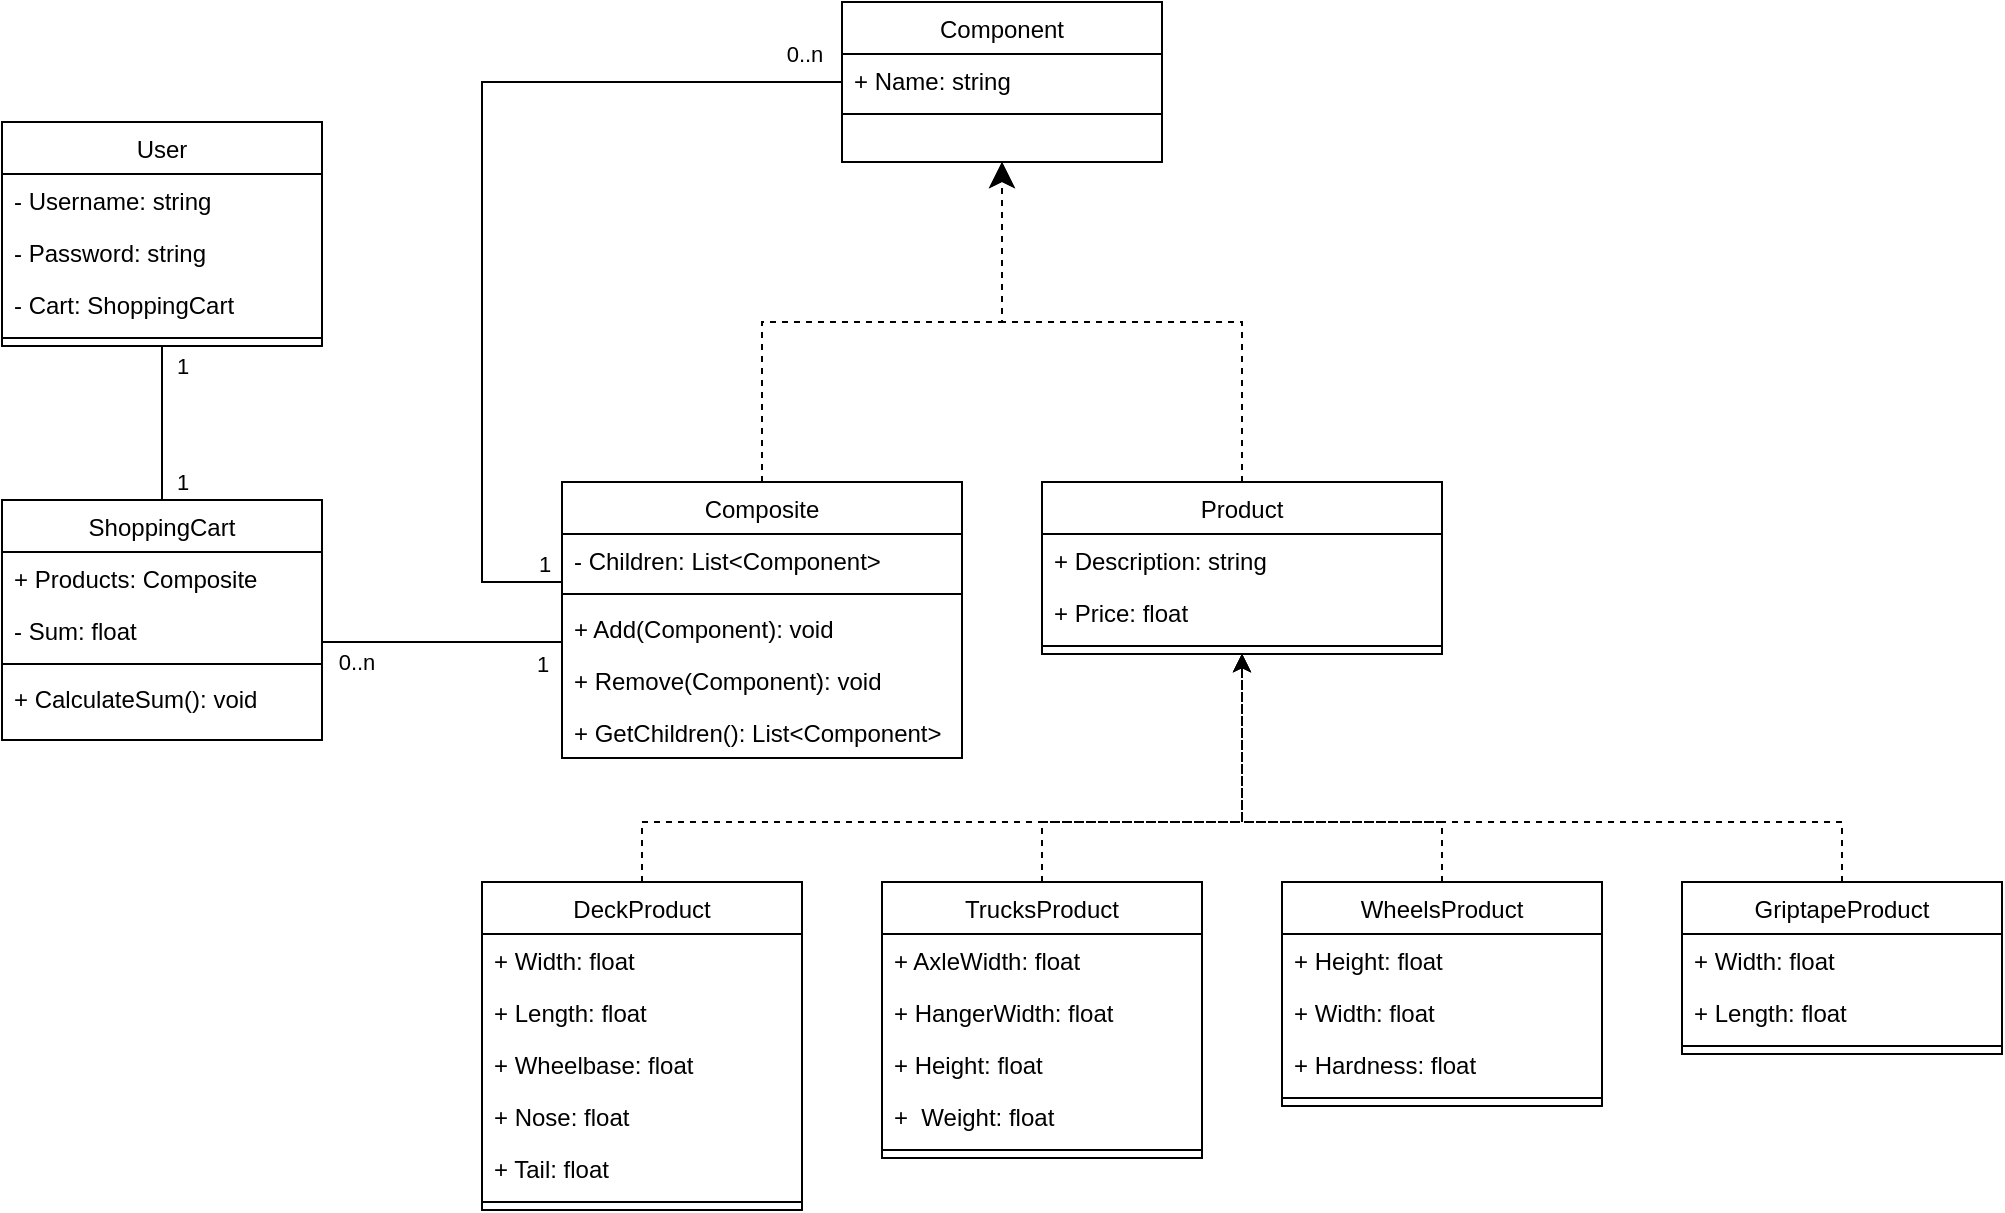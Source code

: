 <mxfile version="17.2.4" type="device"><diagram id="C5RBs43oDa-KdzZeNtuy" name="Page-1"><mxGraphModel dx="2557" dy="1068" grid="1" gridSize="10" guides="1" tooltips="1" connect="1" arrows="1" fold="1" page="1" pageScale="1" pageWidth="827" pageHeight="1169" math="0" shadow="0"><root><mxCell id="WIyWlLk6GJQsqaUBKTNV-0"/><mxCell id="WIyWlLk6GJQsqaUBKTNV-1" parent="WIyWlLk6GJQsqaUBKTNV-0"/><mxCell id="zkfFHV4jXpPFQw0GAbJ--0" value="Component" style="swimlane;fontStyle=0;align=center;verticalAlign=top;childLayout=stackLayout;horizontal=1;startSize=26;horizontalStack=0;resizeParent=1;resizeLast=0;collapsible=1;marginBottom=0;rounded=0;shadow=0;strokeWidth=1;" parent="WIyWlLk6GJQsqaUBKTNV-1" vertex="1"><mxGeometry x="220" y="120" width="160" height="80" as="geometry"><mxRectangle x="230" y="140" width="160" height="26" as="alternateBounds"/></mxGeometry></mxCell><mxCell id="zkfFHV4jXpPFQw0GAbJ--1" value="+ Name: string" style="text;align=left;verticalAlign=top;spacingLeft=4;spacingRight=4;overflow=hidden;rotatable=0;points=[[0,0.5],[1,0.5]];portConstraint=eastwest;" parent="zkfFHV4jXpPFQw0GAbJ--0" vertex="1"><mxGeometry y="26" width="160" height="26" as="geometry"/></mxCell><mxCell id="zkfFHV4jXpPFQw0GAbJ--4" value="" style="line;html=1;strokeWidth=1;align=left;verticalAlign=middle;spacingTop=-1;spacingLeft=3;spacingRight=3;rotatable=0;labelPosition=right;points=[];portConstraint=eastwest;" parent="zkfFHV4jXpPFQw0GAbJ--0" vertex="1"><mxGeometry y="52" width="160" height="8" as="geometry"/></mxCell><mxCell id="CbaNqiXMx_ZMn4IM96SP-46" style="edgeStyle=orthogonalEdgeStyle;rounded=0;orthogonalLoop=1;jettySize=auto;html=1;endArrow=none;endFill=0;startArrow=none;startFill=0;" edge="1" parent="WIyWlLk6GJQsqaUBKTNV-1" source="zkfFHV4jXpPFQw0GAbJ--6" target="zkfFHV4jXpPFQw0GAbJ--0"><mxGeometry relative="1" as="geometry"><Array as="points"><mxPoint x="40" y="410"/><mxPoint x="40" y="160"/></Array></mxGeometry></mxCell><mxCell id="CbaNqiXMx_ZMn4IM96SP-47" value="0..n" style="edgeLabel;html=1;align=center;verticalAlign=middle;resizable=0;points=[];" vertex="1" connectable="0" parent="CbaNqiXMx_ZMn4IM96SP-46"><mxGeometry x="0.915" y="3" relative="1" as="geometry"><mxPoint x="1" y="-11" as="offset"/></mxGeometry></mxCell><mxCell id="CbaNqiXMx_ZMn4IM96SP-48" value="1" style="edgeLabel;html=1;align=center;verticalAlign=middle;resizable=0;points=[];" vertex="1" connectable="0" parent="CbaNqiXMx_ZMn4IM96SP-46"><mxGeometry x="-0.873" y="2" relative="1" as="geometry"><mxPoint x="21" y="-11" as="offset"/></mxGeometry></mxCell><mxCell id="zkfFHV4jXpPFQw0GAbJ--6" value="Composite" style="swimlane;fontStyle=0;align=center;verticalAlign=top;childLayout=stackLayout;horizontal=1;startSize=26;horizontalStack=0;resizeParent=1;resizeLast=0;collapsible=1;marginBottom=0;rounded=0;shadow=0;strokeWidth=1;" parent="WIyWlLk6GJQsqaUBKTNV-1" vertex="1"><mxGeometry x="80" y="360" width="200" height="138" as="geometry"><mxRectangle x="130" y="380" width="160" height="26" as="alternateBounds"/></mxGeometry></mxCell><mxCell id="zkfFHV4jXpPFQw0GAbJ--7" value="- Children: List&lt;Component&gt;" style="text;align=left;verticalAlign=top;spacingLeft=4;spacingRight=4;overflow=hidden;rotatable=0;points=[[0,0.5],[1,0.5]];portConstraint=eastwest;" parent="zkfFHV4jXpPFQw0GAbJ--6" vertex="1"><mxGeometry y="26" width="200" height="26" as="geometry"/></mxCell><mxCell id="zkfFHV4jXpPFQw0GAbJ--9" value="" style="line;html=1;strokeWidth=1;align=left;verticalAlign=middle;spacingTop=-1;spacingLeft=3;spacingRight=3;rotatable=0;labelPosition=right;points=[];portConstraint=eastwest;" parent="zkfFHV4jXpPFQw0GAbJ--6" vertex="1"><mxGeometry y="52" width="200" height="8" as="geometry"/></mxCell><mxCell id="zkfFHV4jXpPFQw0GAbJ--10" value="+ Add(Component): void" style="text;align=left;verticalAlign=top;spacingLeft=4;spacingRight=4;overflow=hidden;rotatable=0;points=[[0,0.5],[1,0.5]];portConstraint=eastwest;fontStyle=0" parent="zkfFHV4jXpPFQw0GAbJ--6" vertex="1"><mxGeometry y="60" width="200" height="26" as="geometry"/></mxCell><mxCell id="zkfFHV4jXpPFQw0GAbJ--11" value="+ Remove(Component): void" style="text;align=left;verticalAlign=top;spacingLeft=4;spacingRight=4;overflow=hidden;rotatable=0;points=[[0,0.5],[1,0.5]];portConstraint=eastwest;" parent="zkfFHV4jXpPFQw0GAbJ--6" vertex="1"><mxGeometry y="86" width="200" height="26" as="geometry"/></mxCell><mxCell id="CbaNqiXMx_ZMn4IM96SP-0" value="+ GetChildren(): List&lt;Component&gt;" style="text;align=left;verticalAlign=top;spacingLeft=4;spacingRight=4;overflow=hidden;rotatable=0;points=[[0,0.5],[1,0.5]];portConstraint=eastwest;" vertex="1" parent="zkfFHV4jXpPFQw0GAbJ--6"><mxGeometry y="112" width="200" height="26" as="geometry"/></mxCell><mxCell id="zkfFHV4jXpPFQw0GAbJ--12" value="" style="endArrow=classic;endSize=10;endFill=1;shadow=0;strokeWidth=1;rounded=0;edgeStyle=elbowEdgeStyle;elbow=vertical;dashed=1;" parent="WIyWlLk6GJQsqaUBKTNV-1" source="zkfFHV4jXpPFQw0GAbJ--6" target="zkfFHV4jXpPFQw0GAbJ--0" edge="1"><mxGeometry width="160" relative="1" as="geometry"><mxPoint x="200" y="203" as="sourcePoint"/><mxPoint x="200" y="203" as="targetPoint"/></mxGeometry></mxCell><mxCell id="zkfFHV4jXpPFQw0GAbJ--16" value="" style="endArrow=classic;endSize=10;endFill=1;shadow=0;strokeWidth=1;rounded=0;edgeStyle=elbowEdgeStyle;elbow=vertical;dashed=1;exitX=0.5;exitY=0;exitDx=0;exitDy=0;" parent="WIyWlLk6GJQsqaUBKTNV-1" source="CbaNqiXMx_ZMn4IM96SP-3" target="zkfFHV4jXpPFQw0GAbJ--0" edge="1"><mxGeometry width="160" relative="1" as="geometry"><mxPoint x="410" y="360" as="sourcePoint"/><mxPoint x="310" y="271" as="targetPoint"/></mxGeometry></mxCell><mxCell id="CbaNqiXMx_ZMn4IM96SP-50" style="edgeStyle=orthogonalEdgeStyle;rounded=0;orthogonalLoop=1;jettySize=auto;html=1;startArrow=none;startFill=0;endArrow=none;endFill=0;" edge="1" parent="WIyWlLk6GJQsqaUBKTNV-1" source="zkfFHV4jXpPFQw0GAbJ--17" target="zkfFHV4jXpPFQw0GAbJ--6"><mxGeometry relative="1" as="geometry"><Array as="points"><mxPoint x="20" y="440"/><mxPoint x="20" y="440"/></Array></mxGeometry></mxCell><mxCell id="CbaNqiXMx_ZMn4IM96SP-51" value="1" style="edgeLabel;html=1;align=center;verticalAlign=middle;resizable=0;points=[];" vertex="1" connectable="0" parent="CbaNqiXMx_ZMn4IM96SP-50"><mxGeometry x="0.704" y="-1" relative="1" as="geometry"><mxPoint x="8" y="10" as="offset"/></mxGeometry></mxCell><mxCell id="CbaNqiXMx_ZMn4IM96SP-52" value="0..n" style="edgeLabel;html=1;align=center;verticalAlign=middle;resizable=0;points=[];" vertex="1" connectable="0" parent="CbaNqiXMx_ZMn4IM96SP-50"><mxGeometry x="-0.724" y="-1" relative="1" as="geometry"><mxPoint y="9" as="offset"/></mxGeometry></mxCell><mxCell id="zkfFHV4jXpPFQw0GAbJ--17" value="ShoppingCart" style="swimlane;fontStyle=0;align=center;verticalAlign=top;childLayout=stackLayout;horizontal=1;startSize=26;horizontalStack=0;resizeParent=1;resizeLast=0;collapsible=1;marginBottom=0;rounded=0;shadow=0;strokeWidth=1;" parent="WIyWlLk6GJQsqaUBKTNV-1" vertex="1"><mxGeometry x="-200" y="369" width="160" height="120" as="geometry"><mxRectangle x="550" y="140" width="160" height="26" as="alternateBounds"/></mxGeometry></mxCell><mxCell id="zkfFHV4jXpPFQw0GAbJ--18" value="+ Products: Composite" style="text;align=left;verticalAlign=top;spacingLeft=4;spacingRight=4;overflow=hidden;rotatable=0;points=[[0,0.5],[1,0.5]];portConstraint=eastwest;" parent="zkfFHV4jXpPFQw0GAbJ--17" vertex="1"><mxGeometry y="26" width="160" height="26" as="geometry"/></mxCell><mxCell id="CbaNqiXMx_ZMn4IM96SP-49" value="- Sum: float" style="text;align=left;verticalAlign=top;spacingLeft=4;spacingRight=4;overflow=hidden;rotatable=0;points=[[0,0.5],[1,0.5]];portConstraint=eastwest;" vertex="1" parent="zkfFHV4jXpPFQw0GAbJ--17"><mxGeometry y="52" width="160" height="26" as="geometry"/></mxCell><mxCell id="zkfFHV4jXpPFQw0GAbJ--23" value="" style="line;html=1;strokeWidth=1;align=left;verticalAlign=middle;spacingTop=-1;spacingLeft=3;spacingRight=3;rotatable=0;labelPosition=right;points=[];portConstraint=eastwest;" parent="zkfFHV4jXpPFQw0GAbJ--17" vertex="1"><mxGeometry y="78" width="160" height="8" as="geometry"/></mxCell><mxCell id="zkfFHV4jXpPFQw0GAbJ--24" value="+ CalculateSum(): void" style="text;align=left;verticalAlign=top;spacingLeft=4;spacingRight=4;overflow=hidden;rotatable=0;points=[[0,0.5],[1,0.5]];portConstraint=eastwest;" parent="zkfFHV4jXpPFQw0GAbJ--17" vertex="1"><mxGeometry y="86" width="160" height="26" as="geometry"/></mxCell><mxCell id="CbaNqiXMx_ZMn4IM96SP-3" value="Product" style="swimlane;fontStyle=0;align=center;verticalAlign=top;childLayout=stackLayout;horizontal=1;startSize=26;horizontalStack=0;resizeParent=1;resizeLast=0;collapsible=1;marginBottom=0;rounded=0;shadow=0;strokeWidth=1;" vertex="1" parent="WIyWlLk6GJQsqaUBKTNV-1"><mxGeometry x="320" y="360" width="200" height="86" as="geometry"><mxRectangle x="130" y="380" width="160" height="26" as="alternateBounds"/></mxGeometry></mxCell><mxCell id="CbaNqiXMx_ZMn4IM96SP-11" value="+ Description: string" style="text;align=left;verticalAlign=top;spacingLeft=4;spacingRight=4;overflow=hidden;rotatable=0;points=[[0,0.5],[1,0.5]];portConstraint=eastwest;" vertex="1" parent="CbaNqiXMx_ZMn4IM96SP-3"><mxGeometry y="26" width="200" height="26" as="geometry"/></mxCell><mxCell id="CbaNqiXMx_ZMn4IM96SP-4" value="+ Price: float" style="text;align=left;verticalAlign=top;spacingLeft=4;spacingRight=4;overflow=hidden;rotatable=0;points=[[0,0.5],[1,0.5]];portConstraint=eastwest;" vertex="1" parent="CbaNqiXMx_ZMn4IM96SP-3"><mxGeometry y="52" width="200" height="26" as="geometry"/></mxCell><mxCell id="CbaNqiXMx_ZMn4IM96SP-5" value="" style="line;html=1;strokeWidth=1;align=left;verticalAlign=middle;spacingTop=-1;spacingLeft=3;spacingRight=3;rotatable=0;labelPosition=right;points=[];portConstraint=eastwest;" vertex="1" parent="CbaNqiXMx_ZMn4IM96SP-3"><mxGeometry y="78" width="200" height="8" as="geometry"/></mxCell><mxCell id="CbaNqiXMx_ZMn4IM96SP-42" style="edgeStyle=orthogonalEdgeStyle;rounded=0;orthogonalLoop=1;jettySize=auto;html=1;dashed=1;endArrow=classic;endFill=1;" edge="1" parent="WIyWlLk6GJQsqaUBKTNV-1" source="CbaNqiXMx_ZMn4IM96SP-13" target="CbaNqiXMx_ZMn4IM96SP-3"><mxGeometry relative="1" as="geometry"><Array as="points"><mxPoint x="120" y="530"/><mxPoint x="420" y="530"/></Array></mxGeometry></mxCell><mxCell id="CbaNqiXMx_ZMn4IM96SP-13" value="DeckProduct" style="swimlane;fontStyle=0;align=center;verticalAlign=top;childLayout=stackLayout;horizontal=1;startSize=26;horizontalStack=0;resizeParent=1;resizeLast=0;collapsible=1;marginBottom=0;rounded=0;shadow=0;strokeWidth=1;" vertex="1" parent="WIyWlLk6GJQsqaUBKTNV-1"><mxGeometry x="40" y="560" width="160" height="164" as="geometry"><mxRectangle x="130" y="380" width="160" height="26" as="alternateBounds"/></mxGeometry></mxCell><mxCell id="CbaNqiXMx_ZMn4IM96SP-14" value="+ Width: float" style="text;align=left;verticalAlign=top;spacingLeft=4;spacingRight=4;overflow=hidden;rotatable=0;points=[[0,0.5],[1,0.5]];portConstraint=eastwest;" vertex="1" parent="CbaNqiXMx_ZMn4IM96SP-13"><mxGeometry y="26" width="160" height="26" as="geometry"/></mxCell><mxCell id="CbaNqiXMx_ZMn4IM96SP-15" value="+ Length: float" style="text;align=left;verticalAlign=top;spacingLeft=4;spacingRight=4;overflow=hidden;rotatable=0;points=[[0,0.5],[1,0.5]];portConstraint=eastwest;" vertex="1" parent="CbaNqiXMx_ZMn4IM96SP-13"><mxGeometry y="52" width="160" height="26" as="geometry"/></mxCell><mxCell id="CbaNqiXMx_ZMn4IM96SP-19" value="+ Wheelbase: float" style="text;align=left;verticalAlign=top;spacingLeft=4;spacingRight=4;overflow=hidden;rotatable=0;points=[[0,0.5],[1,0.5]];portConstraint=eastwest;" vertex="1" parent="CbaNqiXMx_ZMn4IM96SP-13"><mxGeometry y="78" width="160" height="26" as="geometry"/></mxCell><mxCell id="CbaNqiXMx_ZMn4IM96SP-18" value="+ Nose: float" style="text;align=left;verticalAlign=top;spacingLeft=4;spacingRight=4;overflow=hidden;rotatable=0;points=[[0,0.5],[1,0.5]];portConstraint=eastwest;" vertex="1" parent="CbaNqiXMx_ZMn4IM96SP-13"><mxGeometry y="104" width="160" height="26" as="geometry"/></mxCell><mxCell id="CbaNqiXMx_ZMn4IM96SP-17" value="+ Tail: float" style="text;align=left;verticalAlign=top;spacingLeft=4;spacingRight=4;overflow=hidden;rotatable=0;points=[[0,0.5],[1,0.5]];portConstraint=eastwest;" vertex="1" parent="CbaNqiXMx_ZMn4IM96SP-13"><mxGeometry y="130" width="160" height="26" as="geometry"/></mxCell><mxCell id="CbaNqiXMx_ZMn4IM96SP-16" value="" style="line;html=1;strokeWidth=1;align=left;verticalAlign=middle;spacingTop=-1;spacingLeft=3;spacingRight=3;rotatable=0;labelPosition=right;points=[];portConstraint=eastwest;" vertex="1" parent="CbaNqiXMx_ZMn4IM96SP-13"><mxGeometry y="156" width="160" height="8" as="geometry"/></mxCell><mxCell id="CbaNqiXMx_ZMn4IM96SP-43" style="edgeStyle=orthogonalEdgeStyle;rounded=0;orthogonalLoop=1;jettySize=auto;html=1;dashed=1;endArrow=classic;endFill=1;" edge="1" parent="WIyWlLk6GJQsqaUBKTNV-1" source="CbaNqiXMx_ZMn4IM96SP-20" target="CbaNqiXMx_ZMn4IM96SP-3"><mxGeometry relative="1" as="geometry"><Array as="points"><mxPoint x="320" y="530"/><mxPoint x="420" y="530"/></Array></mxGeometry></mxCell><mxCell id="CbaNqiXMx_ZMn4IM96SP-20" value="TrucksProduct" style="swimlane;fontStyle=0;align=center;verticalAlign=top;childLayout=stackLayout;horizontal=1;startSize=26;horizontalStack=0;resizeParent=1;resizeLast=0;collapsible=1;marginBottom=0;rounded=0;shadow=0;strokeWidth=1;" vertex="1" parent="WIyWlLk6GJQsqaUBKTNV-1"><mxGeometry x="240" y="560" width="160" height="138" as="geometry"><mxRectangle x="130" y="380" width="160" height="26" as="alternateBounds"/></mxGeometry></mxCell><mxCell id="CbaNqiXMx_ZMn4IM96SP-21" value="+ AxleWidth: float" style="text;align=left;verticalAlign=top;spacingLeft=4;spacingRight=4;overflow=hidden;rotatable=0;points=[[0,0.5],[1,0.5]];portConstraint=eastwest;" vertex="1" parent="CbaNqiXMx_ZMn4IM96SP-20"><mxGeometry y="26" width="160" height="26" as="geometry"/></mxCell><mxCell id="CbaNqiXMx_ZMn4IM96SP-22" value="+ HangerWidth: float" style="text;align=left;verticalAlign=top;spacingLeft=4;spacingRight=4;overflow=hidden;rotatable=0;points=[[0,0.5],[1,0.5]];portConstraint=eastwest;" vertex="1" parent="CbaNqiXMx_ZMn4IM96SP-20"><mxGeometry y="52" width="160" height="26" as="geometry"/></mxCell><mxCell id="CbaNqiXMx_ZMn4IM96SP-23" value="+ Height: float" style="text;align=left;verticalAlign=top;spacingLeft=4;spacingRight=4;overflow=hidden;rotatable=0;points=[[0,0.5],[1,0.5]];portConstraint=eastwest;" vertex="1" parent="CbaNqiXMx_ZMn4IM96SP-20"><mxGeometry y="78" width="160" height="26" as="geometry"/></mxCell><mxCell id="CbaNqiXMx_ZMn4IM96SP-24" value="+  Weight: float" style="text;align=left;verticalAlign=top;spacingLeft=4;spacingRight=4;overflow=hidden;rotatable=0;points=[[0,0.5],[1,0.5]];portConstraint=eastwest;" vertex="1" parent="CbaNqiXMx_ZMn4IM96SP-20"><mxGeometry y="104" width="160" height="26" as="geometry"/></mxCell><mxCell id="CbaNqiXMx_ZMn4IM96SP-26" value="" style="line;html=1;strokeWidth=1;align=left;verticalAlign=middle;spacingTop=-1;spacingLeft=3;spacingRight=3;rotatable=0;labelPosition=right;points=[];portConstraint=eastwest;" vertex="1" parent="CbaNqiXMx_ZMn4IM96SP-20"><mxGeometry y="130" width="160" height="8" as="geometry"/></mxCell><mxCell id="CbaNqiXMx_ZMn4IM96SP-44" style="edgeStyle=orthogonalEdgeStyle;rounded=0;orthogonalLoop=1;jettySize=auto;html=1;dashed=1;endArrow=classic;endFill=1;" edge="1" parent="WIyWlLk6GJQsqaUBKTNV-1" source="CbaNqiXMx_ZMn4IM96SP-27" target="CbaNqiXMx_ZMn4IM96SP-3"><mxGeometry relative="1" as="geometry"><Array as="points"><mxPoint x="520" y="530"/><mxPoint x="420" y="530"/></Array></mxGeometry></mxCell><mxCell id="CbaNqiXMx_ZMn4IM96SP-27" value="WheelsProduct" style="swimlane;fontStyle=0;align=center;verticalAlign=top;childLayout=stackLayout;horizontal=1;startSize=26;horizontalStack=0;resizeParent=1;resizeLast=0;collapsible=1;marginBottom=0;rounded=0;shadow=0;strokeWidth=1;" vertex="1" parent="WIyWlLk6GJQsqaUBKTNV-1"><mxGeometry x="440" y="560" width="160" height="112" as="geometry"><mxRectangle x="130" y="380" width="160" height="26" as="alternateBounds"/></mxGeometry></mxCell><mxCell id="CbaNqiXMx_ZMn4IM96SP-28" value="+ Height: float" style="text;align=left;verticalAlign=top;spacingLeft=4;spacingRight=4;overflow=hidden;rotatable=0;points=[[0,0.5],[1,0.5]];portConstraint=eastwest;" vertex="1" parent="CbaNqiXMx_ZMn4IM96SP-27"><mxGeometry y="26" width="160" height="26" as="geometry"/></mxCell><mxCell id="CbaNqiXMx_ZMn4IM96SP-29" value="+ Width: float" style="text;align=left;verticalAlign=top;spacingLeft=4;spacingRight=4;overflow=hidden;rotatable=0;points=[[0,0.5],[1,0.5]];portConstraint=eastwest;" vertex="1" parent="CbaNqiXMx_ZMn4IM96SP-27"><mxGeometry y="52" width="160" height="26" as="geometry"/></mxCell><mxCell id="CbaNqiXMx_ZMn4IM96SP-30" value="+ Hardness: float" style="text;align=left;verticalAlign=top;spacingLeft=4;spacingRight=4;overflow=hidden;rotatable=0;points=[[0,0.5],[1,0.5]];portConstraint=eastwest;" vertex="1" parent="CbaNqiXMx_ZMn4IM96SP-27"><mxGeometry y="78" width="160" height="26" as="geometry"/></mxCell><mxCell id="CbaNqiXMx_ZMn4IM96SP-33" value="" style="line;html=1;strokeWidth=1;align=left;verticalAlign=middle;spacingTop=-1;spacingLeft=3;spacingRight=3;rotatable=0;labelPosition=right;points=[];portConstraint=eastwest;" vertex="1" parent="CbaNqiXMx_ZMn4IM96SP-27"><mxGeometry y="104" width="160" height="8" as="geometry"/></mxCell><mxCell id="CbaNqiXMx_ZMn4IM96SP-45" style="edgeStyle=orthogonalEdgeStyle;rounded=0;orthogonalLoop=1;jettySize=auto;html=1;dashed=1;endArrow=classic;endFill=1;" edge="1" parent="WIyWlLk6GJQsqaUBKTNV-1" source="CbaNqiXMx_ZMn4IM96SP-34" target="CbaNqiXMx_ZMn4IM96SP-3"><mxGeometry relative="1" as="geometry"><Array as="points"><mxPoint x="720" y="530"/><mxPoint x="420" y="530"/></Array></mxGeometry></mxCell><mxCell id="CbaNqiXMx_ZMn4IM96SP-34" value="GriptapeProduct" style="swimlane;fontStyle=0;align=center;verticalAlign=top;childLayout=stackLayout;horizontal=1;startSize=26;horizontalStack=0;resizeParent=1;resizeLast=0;collapsible=1;marginBottom=0;rounded=0;shadow=0;strokeWidth=1;" vertex="1" parent="WIyWlLk6GJQsqaUBKTNV-1"><mxGeometry x="640" y="560" width="160" height="86" as="geometry"><mxRectangle x="130" y="380" width="160" height="26" as="alternateBounds"/></mxGeometry></mxCell><mxCell id="CbaNqiXMx_ZMn4IM96SP-35" value="+ Width: float" style="text;align=left;verticalAlign=top;spacingLeft=4;spacingRight=4;overflow=hidden;rotatable=0;points=[[0,0.5],[1,0.5]];portConstraint=eastwest;" vertex="1" parent="CbaNqiXMx_ZMn4IM96SP-34"><mxGeometry y="26" width="160" height="26" as="geometry"/></mxCell><mxCell id="CbaNqiXMx_ZMn4IM96SP-36" value="+ Length: float" style="text;align=left;verticalAlign=top;spacingLeft=4;spacingRight=4;overflow=hidden;rotatable=0;points=[[0,0.5],[1,0.5]];portConstraint=eastwest;" vertex="1" parent="CbaNqiXMx_ZMn4IM96SP-34"><mxGeometry y="52" width="160" height="26" as="geometry"/></mxCell><mxCell id="CbaNqiXMx_ZMn4IM96SP-40" value="" style="line;html=1;strokeWidth=1;align=left;verticalAlign=middle;spacingTop=-1;spacingLeft=3;spacingRight=3;rotatable=0;labelPosition=right;points=[];portConstraint=eastwest;" vertex="1" parent="CbaNqiXMx_ZMn4IM96SP-34"><mxGeometry y="78" width="160" height="8" as="geometry"/></mxCell><mxCell id="CbaNqiXMx_ZMn4IM96SP-59" style="edgeStyle=orthogonalEdgeStyle;rounded=0;orthogonalLoop=1;jettySize=auto;html=1;startArrow=none;startFill=0;endArrow=none;endFill=0;" edge="1" parent="WIyWlLk6GJQsqaUBKTNV-1" source="CbaNqiXMx_ZMn4IM96SP-53" target="zkfFHV4jXpPFQw0GAbJ--17"><mxGeometry relative="1" as="geometry"/></mxCell><mxCell id="CbaNqiXMx_ZMn4IM96SP-61" value="1" style="edgeLabel;html=1;align=center;verticalAlign=middle;resizable=0;points=[];" vertex="1" connectable="0" parent="CbaNqiXMx_ZMn4IM96SP-59"><mxGeometry x="0.711" y="-2" relative="1" as="geometry"><mxPoint x="12" y="2" as="offset"/></mxGeometry></mxCell><mxCell id="CbaNqiXMx_ZMn4IM96SP-62" value="1" style="edgeLabel;html=1;align=center;verticalAlign=middle;resizable=0;points=[];" vertex="1" connectable="0" parent="CbaNqiXMx_ZMn4IM96SP-59"><mxGeometry x="-0.758" y="-1" relative="1" as="geometry"><mxPoint x="11" as="offset"/></mxGeometry></mxCell><mxCell id="CbaNqiXMx_ZMn4IM96SP-53" value="User" style="swimlane;fontStyle=0;align=center;verticalAlign=top;childLayout=stackLayout;horizontal=1;startSize=26;horizontalStack=0;resizeParent=1;resizeLast=0;collapsible=1;marginBottom=0;rounded=0;shadow=0;strokeWidth=1;" vertex="1" parent="WIyWlLk6GJQsqaUBKTNV-1"><mxGeometry x="-200" y="180" width="160" height="112" as="geometry"><mxRectangle x="550" y="140" width="160" height="26" as="alternateBounds"/></mxGeometry></mxCell><mxCell id="CbaNqiXMx_ZMn4IM96SP-54" value="- Username: string" style="text;align=left;verticalAlign=top;spacingLeft=4;spacingRight=4;overflow=hidden;rotatable=0;points=[[0,0.5],[1,0.5]];portConstraint=eastwest;" vertex="1" parent="CbaNqiXMx_ZMn4IM96SP-53"><mxGeometry y="26" width="160" height="26" as="geometry"/></mxCell><mxCell id="CbaNqiXMx_ZMn4IM96SP-58" value="- Password: string" style="text;align=left;verticalAlign=top;spacingLeft=4;spacingRight=4;overflow=hidden;rotatable=0;points=[[0,0.5],[1,0.5]];portConstraint=eastwest;" vertex="1" parent="CbaNqiXMx_ZMn4IM96SP-53"><mxGeometry y="52" width="160" height="26" as="geometry"/></mxCell><mxCell id="CbaNqiXMx_ZMn4IM96SP-60" value="- Cart: ShoppingCart" style="text;align=left;verticalAlign=top;spacingLeft=4;spacingRight=4;overflow=hidden;rotatable=0;points=[[0,0.5],[1,0.5]];portConstraint=eastwest;" vertex="1" parent="CbaNqiXMx_ZMn4IM96SP-53"><mxGeometry y="78" width="160" height="26" as="geometry"/></mxCell><mxCell id="CbaNqiXMx_ZMn4IM96SP-56" value="" style="line;html=1;strokeWidth=1;align=left;verticalAlign=middle;spacingTop=-1;spacingLeft=3;spacingRight=3;rotatable=0;labelPosition=right;points=[];portConstraint=eastwest;" vertex="1" parent="CbaNqiXMx_ZMn4IM96SP-53"><mxGeometry y="104" width="160" height="8" as="geometry"/></mxCell></root></mxGraphModel></diagram></mxfile>